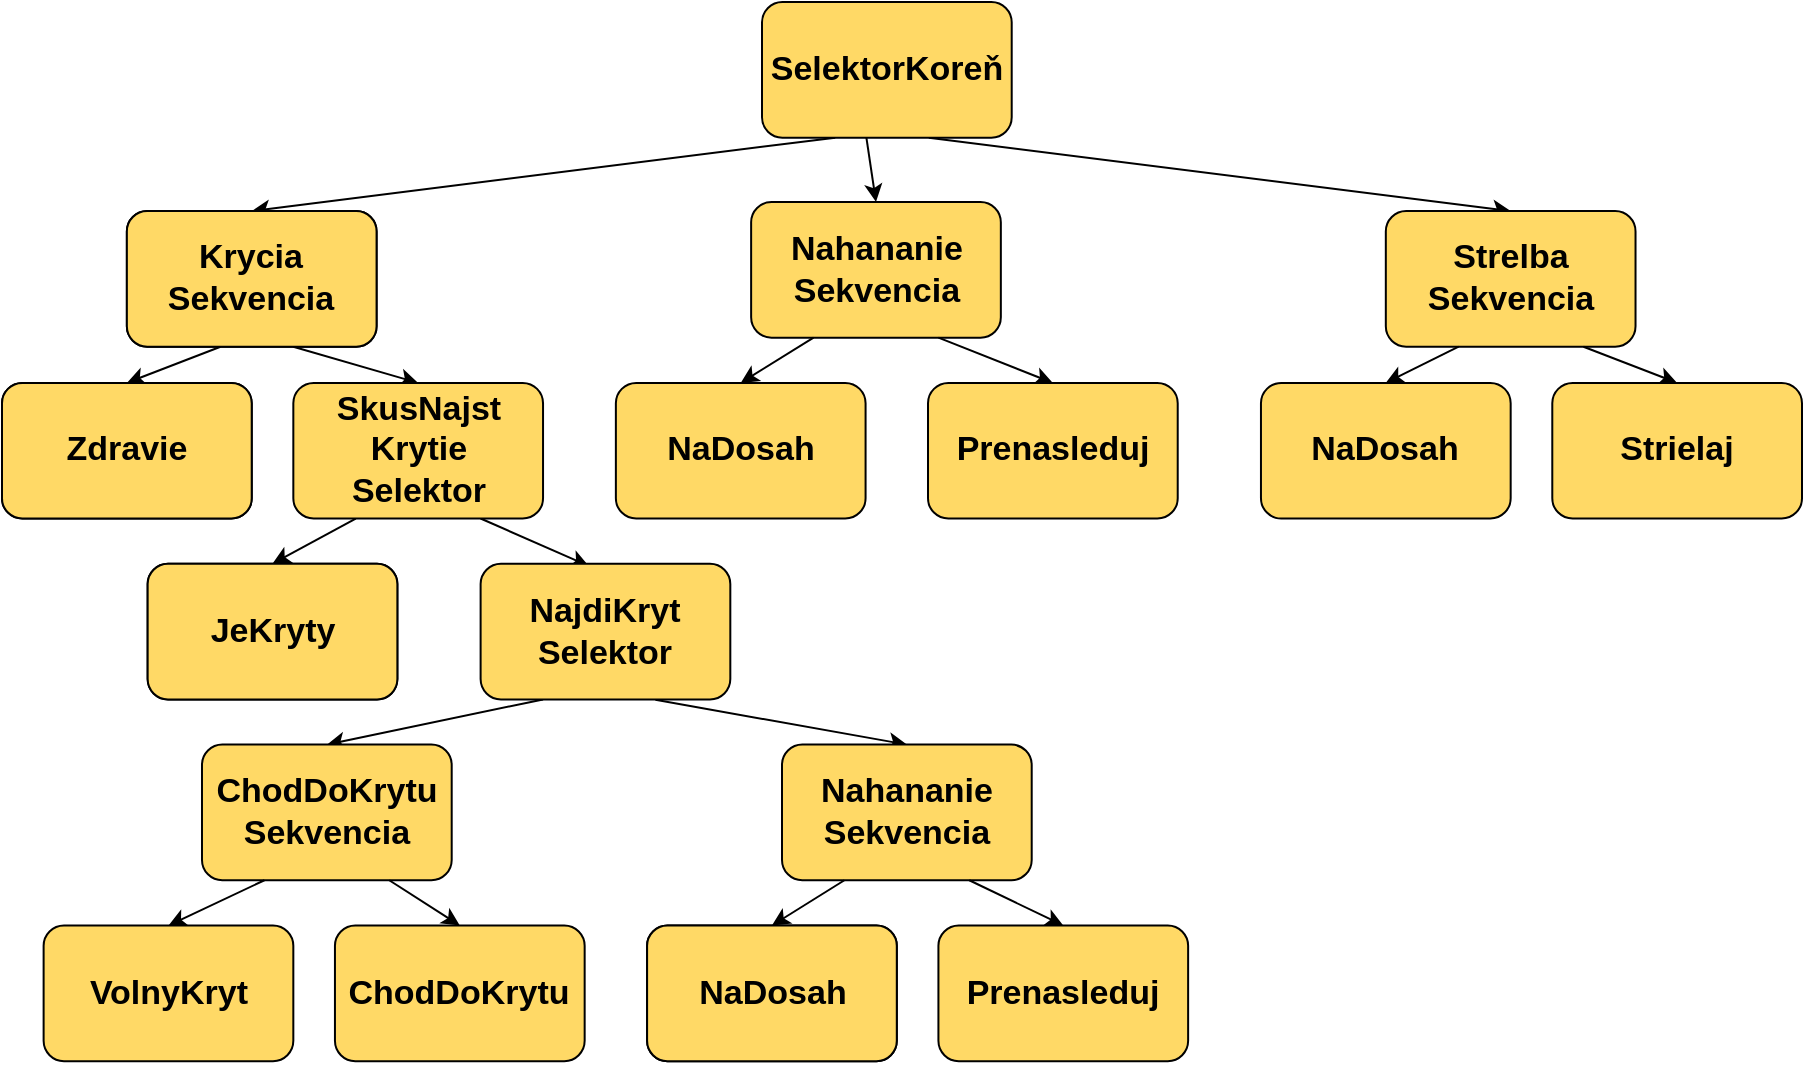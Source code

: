 <mxfile version="18.0.3" type="github">
  <diagram id="aNkTvLlGlRAXNMfGRCiO" name="Page-1">
    <mxGraphModel dx="1550" dy="867" grid="1" gridSize="10" guides="1" tooltips="1" connect="1" arrows="1" fold="1" page="1" pageScale="1" pageWidth="1169" pageHeight="827" math="0" shadow="0">
      <root>
        <mxCell id="0" />
        <mxCell id="1" parent="0" />
        <mxCell id="xhpi5mrGCT5Js5KXu3N3-2" value="" style="endArrow=classic;html=1;rounded=0;entryX=0.5;entryY=0;entryDx=0;entryDy=0;exitX=0.25;exitY=1;exitDx=0;exitDy=0;fontSize=17;fontStyle=1" parent="1" source="xhpi5mrGCT5Js5KXu3N3-22" target="K40myK_4YShfCYtrGLyM-16" edge="1">
          <mxGeometry width="50" height="50" relative="1" as="geometry">
            <mxPoint x="435.318" y="373.222" as="sourcePoint" />
            <mxPoint x="372.89" y="425.222" as="targetPoint" />
          </mxGeometry>
        </mxCell>
        <mxCell id="xhpi5mrGCT5Js5KXu3N3-5" value="" style="endArrow=classic;html=1;rounded=0;exitX=0.7;exitY=1.003;exitDx=0;exitDy=0;entryX=0.5;entryY=0;entryDx=0;entryDy=0;fontSize=17;fontStyle=1;exitPerimeter=0;" parent="1" source="xhpi5mrGCT5Js5KXu3N3-22" target="xhpi5mrGCT5Js5KXu3N3-6" edge="1">
          <mxGeometry width="50" height="50" relative="1" as="geometry">
            <mxPoint x="497.746" y="373.222" as="sourcePoint" />
            <mxPoint x="768.266" y="429.744" as="targetPoint" />
          </mxGeometry>
        </mxCell>
        <mxCell id="K40myK_4YShfCYtrGLyM-9" value="" style="endArrow=classic;html=1;rounded=0;entryX=0.5;entryY=0;entryDx=0;entryDy=0;exitX=0.25;exitY=1;exitDx=0;exitDy=0;fontSize=17;fontStyle=1" parent="1" edge="1" target="xhpi5mrGCT5Js5KXu3N3-18">
          <mxGeometry width="50" height="50" relative="1" as="geometry">
            <mxPoint x="586.59" y="87.826" as="sourcePoint" />
            <mxPoint x="274.451" y="144.348" as="targetPoint" />
          </mxGeometry>
        </mxCell>
        <mxCell id="K40myK_4YShfCYtrGLyM-10" value="" style="endArrow=classic;html=1;rounded=0;fontSize=17;fontStyle=1;entryX=0.5;entryY=0;entryDx=0;entryDy=0;" parent="1" target="xhpi5mrGCT5Js5KXu3N3-19" edge="1">
          <mxGeometry width="50" height="50" relative="1" as="geometry">
            <mxPoint x="279.249" y="192.353" as="sourcePoint" />
            <mxPoint x="227.225" y="248.874" as="targetPoint" />
          </mxGeometry>
        </mxCell>
        <mxCell id="K40myK_4YShfCYtrGLyM-11" value="IsHealthLow" style="rounded=1;whiteSpace=wrap;html=1;fontSize=17;fontStyle=1" parent="1" vertex="1">
          <mxGeometry x="170" y="210.44" width="124.855" height="67.826" as="geometry" />
        </mxCell>
        <mxCell id="K40myK_4YShfCYtrGLyM-12" value="" style="endArrow=classic;html=1;rounded=0;fontSize=17;fontStyle=1;entryX=0.5;entryY=0;entryDx=0;entryDy=0;" parent="1" target="xhpi5mrGCT5Js5KXu3N3-20" edge="1">
          <mxGeometry width="50" height="50" relative="1" as="geometry">
            <mxPoint x="315.665" y="192.353" as="sourcePoint" />
            <mxPoint x="367.688" y="248.874" as="targetPoint" />
          </mxGeometry>
        </mxCell>
        <mxCell id="K40myK_4YShfCYtrGLyM-14" value="" style="endArrow=classic;html=1;rounded=0;entryX=0.5;entryY=0;entryDx=0;entryDy=0;exitX=0.25;exitY=1;exitDx=0;exitDy=0;fontSize=17;fontStyle=1" parent="1" target="K40myK_4YShfCYtrGLyM-15" edge="1">
          <mxGeometry width="50" height="50" relative="1" as="geometry">
            <mxPoint x="346.879" y="278.266" as="sourcePoint" />
            <mxPoint x="294.855" y="334.787" as="targetPoint" />
          </mxGeometry>
        </mxCell>
        <mxCell id="K40myK_4YShfCYtrGLyM-15" value="IsCovered" style="rounded=1;whiteSpace=wrap;html=1;fontSize=17;fontStyle=1" parent="1" vertex="1">
          <mxGeometry x="242.832" y="300.874" width="124.855" height="67.826" as="geometry" />
        </mxCell>
        <mxCell id="K40myK_4YShfCYtrGLyM-16" value="ChodDoKrytu&lt;br style=&quot;font-size: 17px;&quot;&gt;Sekvencia" style="rounded=1;whiteSpace=wrap;html=1;fontSize=17;fontStyle=1;fillColor=#FFD966;" parent="1" vertex="1">
          <mxGeometry x="269.996" y="391.309" width="124.855" height="67.826" as="geometry" />
        </mxCell>
        <mxCell id="K40myK_4YShfCYtrGLyM-17" value="" style="endArrow=classic;html=1;rounded=0;exitX=0.75;exitY=1;exitDx=0;exitDy=0;entryX=0.433;entryY=0.017;entryDx=0;entryDy=0;fontSize=17;fontStyle=1;entryPerimeter=0;" parent="1" target="xhpi5mrGCT5Js5KXu3N3-22" edge="1">
          <mxGeometry width="50" height="50" relative="1" as="geometry">
            <mxPoint x="409.306" y="278.266" as="sourcePoint" />
            <mxPoint x="466.532" y="305.396" as="targetPoint" />
          </mxGeometry>
        </mxCell>
        <mxCell id="K40myK_4YShfCYtrGLyM-18" value="" style="endArrow=classic;html=1;rounded=0;entryX=0.5;entryY=0;entryDx=0;entryDy=0;exitX=0.25;exitY=1;exitDx=0;exitDy=0;fontSize=17;fontStyle=1" parent="1" target="K40myK_4YShfCYtrGLyM-19" edge="1" source="K40myK_4YShfCYtrGLyM-16">
          <mxGeometry width="50" height="50" relative="1" as="geometry">
            <mxPoint x="310.462" y="459.135" as="sourcePoint" />
            <mxPoint x="253.237" y="515.657" as="targetPoint" />
          </mxGeometry>
        </mxCell>
        <mxCell id="K40myK_4YShfCYtrGLyM-19" value="VolnyKryt" style="rounded=1;whiteSpace=wrap;html=1;fontSize=17;fontStyle=1;fillColor=#FFD966;" parent="1" vertex="1">
          <mxGeometry x="190.809" y="481.744" width="124.855" height="67.826" as="geometry" />
        </mxCell>
        <mxCell id="K40myK_4YShfCYtrGLyM-20" value="ChodDoKrytu" style="rounded=1;whiteSpace=wrap;html=1;fontSize=17;fontStyle=1;fillColor=#FFD966;" parent="1" vertex="1">
          <mxGeometry x="336.474" y="481.744" width="124.855" height="67.826" as="geometry" />
        </mxCell>
        <mxCell id="K40myK_4YShfCYtrGLyM-21" value="" style="endArrow=classic;html=1;rounded=0;entryX=0.5;entryY=0;entryDx=0;entryDy=0;exitX=0.75;exitY=1;exitDx=0;exitDy=0;fontSize=17;fontStyle=1" parent="1" source="K40myK_4YShfCYtrGLyM-16" target="K40myK_4YShfCYtrGLyM-20" edge="1">
          <mxGeometry width="50" height="50" relative="1" as="geometry">
            <mxPoint x="346.879" y="459.135" as="sourcePoint" />
            <mxPoint x="289.653" y="515.657" as="targetPoint" />
          </mxGeometry>
        </mxCell>
        <mxCell id="K40myK_4YShfCYtrGLyM-22" value="" style="endArrow=classic;html=1;rounded=0;exitX=0.5;exitY=1;exitDx=0;exitDy=0;entryX=0.5;entryY=0;entryDx=0;entryDy=0;fontSize=17;fontStyle=1" parent="1" target="k9KmUfYsGlUjubeCrhGL-1" edge="1">
          <mxGeometry width="50" height="50" relative="1" as="geometry">
            <mxPoint x="602.197" y="87.826" as="sourcePoint" />
            <mxPoint x="612.601" y="144.348" as="targetPoint" />
          </mxGeometry>
        </mxCell>
        <mxCell id="K40myK_4YShfCYtrGLyM-30" value="" style="endArrow=classic;html=1;rounded=0;exitX=0.75;exitY=1;exitDx=0;exitDy=0;entryX=0.5;entryY=0;entryDx=0;entryDy=0;fontSize=17;fontStyle=1" parent="1" target="K40myK_4YShfCYtrGLyM-31" edge="1">
          <mxGeometry width="50" height="50" relative="1" as="geometry">
            <mxPoint x="633.41" y="87.826" as="sourcePoint" />
            <mxPoint x="784.277" y="144.348" as="targetPoint" />
          </mxGeometry>
        </mxCell>
        <mxCell id="K40myK_4YShfCYtrGLyM-31" value="Strelba&lt;br style=&quot;font-size: 17px;&quot;&gt;Sekvencia" style="rounded=1;whiteSpace=wrap;html=1;fontSize=17;fontStyle=1;fillColor=#FFD966;" parent="1" vertex="1">
          <mxGeometry x="861.908" y="124.527" width="124.855" height="67.826" as="geometry" />
        </mxCell>
        <mxCell id="K40myK_4YShfCYtrGLyM-34" value="MainCover&lt;br style=&quot;font-size: 17px;&quot;&gt;Sequence" style="rounded=1;whiteSpace=wrap;html=1;fontSize=17;fontStyle=1" parent="1" vertex="1">
          <mxGeometry x="232.428" y="124.527" width="124.855" height="67.826" as="geometry" />
        </mxCell>
        <mxCell id="xhpi5mrGCT5Js5KXu3N3-6" value="Nahananie&lt;br style=&quot;font-size: 17px;&quot;&gt;Sekvencia" style="rounded=1;whiteSpace=wrap;html=1;fontSize=17;fontStyle=1;fillColor=#FFD966;" parent="1" vertex="1">
          <mxGeometry x="559.999" y="391.309" width="124.855" height="67.826" as="geometry" />
        </mxCell>
        <mxCell id="xhpi5mrGCT5Js5KXu3N3-7" value="" style="endArrow=classic;html=1;rounded=0;exitX=0.25;exitY=1;exitDx=0;exitDy=0;entryX=0.5;entryY=0;entryDx=0;entryDy=0;fontSize=17;fontStyle=1" parent="1" source="xhpi5mrGCT5Js5KXu3N3-6" target="xhpi5mrGCT5Js5KXu3N3-8" edge="1">
          <mxGeometry width="50" height="50" relative="1" as="geometry">
            <mxPoint x="622.601" y="463.657" as="sourcePoint" />
            <mxPoint x="570.578" y="520.179" as="targetPoint" />
          </mxGeometry>
        </mxCell>
        <mxCell id="xhpi5mrGCT5Js5KXu3N3-8" value="NaDosah" style="rounded=1;whiteSpace=wrap;html=1;fontSize=17;fontStyle=1;fillColor=#FFD966;" parent="1" vertex="1">
          <mxGeometry x="492.543" y="481.744" width="124.855" height="67.826" as="geometry" />
        </mxCell>
        <mxCell id="xhpi5mrGCT5Js5KXu3N3-9" value="" style="endArrow=classic;html=1;rounded=0;exitX=0.75;exitY=1;exitDx=0;exitDy=0;entryX=0.5;entryY=0;entryDx=0;entryDy=0;fontSize=17;fontStyle=1" parent="1" source="xhpi5mrGCT5Js5KXu3N3-6" target="xhpi5mrGCT5Js5KXu3N3-10" edge="1">
          <mxGeometry width="50" height="50" relative="1" as="geometry">
            <mxPoint x="747.457" y="463.657" as="sourcePoint" />
            <mxPoint x="716.243" y="520.179" as="targetPoint" />
          </mxGeometry>
        </mxCell>
        <mxCell id="xhpi5mrGCT5Js5KXu3N3-10" value="Prenasleduj" style="rounded=1;whiteSpace=wrap;html=1;fontSize=17;fontStyle=1;fillColor=#FFD966;" parent="1" vertex="1">
          <mxGeometry x="638.208" y="481.744" width="124.855" height="67.826" as="geometry" />
        </mxCell>
        <mxCell id="xhpi5mrGCT5Js5KXu3N3-11" value="" style="endArrow=classic;html=1;rounded=0;exitX=0.25;exitY=1;exitDx=0;exitDy=0;fontSize=17;fontStyle=1;entryX=0.5;entryY=0;entryDx=0;entryDy=0;" parent="1" target="xhpi5mrGCT5Js5KXu3N3-12" edge="1">
          <mxGeometry width="50" height="50" relative="1" as="geometry">
            <mxPoint x="898.324" y="192.353" as="sourcePoint" />
            <mxPoint x="861.908" y="248.874" as="targetPoint" />
          </mxGeometry>
        </mxCell>
        <mxCell id="xhpi5mrGCT5Js5KXu3N3-12" value="NaDosah" style="rounded=1;whiteSpace=wrap;html=1;fontSize=17;fontStyle=1;fillColor=#FFD966;" parent="1" vertex="1">
          <mxGeometry x="799.48" y="210.44" width="124.855" height="67.826" as="geometry" />
        </mxCell>
        <mxCell id="xhpi5mrGCT5Js5KXu3N3-13" value="" style="endArrow=classic;html=1;rounded=0;exitX=0.75;exitY=1;exitDx=0;exitDy=0;fontSize=17;fontStyle=1;entryX=0.5;entryY=0;entryDx=0;entryDy=0;" parent="1" target="xhpi5mrGCT5Js5KXu3N3-14" edge="1">
          <mxGeometry width="50" height="50" relative="1" as="geometry">
            <mxPoint x="960.751" y="192.353" as="sourcePoint" />
            <mxPoint x="1007.572" y="248.874" as="targetPoint" />
          </mxGeometry>
        </mxCell>
        <mxCell id="xhpi5mrGCT5Js5KXu3N3-14" value="Strielaj" style="rounded=1;whiteSpace=wrap;html=1;fontSize=17;fontStyle=1;fillColor=#FFD966;" parent="1" vertex="1">
          <mxGeometry x="945.145" y="210.44" width="124.855" height="67.826" as="geometry" />
        </mxCell>
        <mxCell id="xhpi5mrGCT5Js5KXu3N3-17" value="SelektorKoreň" style="rounded=1;whiteSpace=wrap;html=1;fontSize=17;fontStyle=1;fillColor=#FFD966;" parent="1" vertex="1">
          <mxGeometry x="549.999" y="20.0" width="124.855" height="67.826" as="geometry" />
        </mxCell>
        <mxCell id="xhpi5mrGCT5Js5KXu3N3-18" value="Krycia&lt;br style=&quot;font-size: 17px;&quot;&gt;Sekvencia" style="rounded=1;whiteSpace=wrap;html=1;fontSize=17;fontStyle=1;fillColor=#FFD966;" parent="1" vertex="1">
          <mxGeometry x="232.428" y="124.527" width="124.855" height="67.826" as="geometry" />
        </mxCell>
        <mxCell id="xhpi5mrGCT5Js5KXu3N3-19" value="Zdravie" style="rounded=1;whiteSpace=wrap;html=1;fontSize=17;fontStyle=1;fillColor=#FFD966;" parent="1" vertex="1">
          <mxGeometry x="170" y="210.44" width="124.855" height="67.826" as="geometry" />
        </mxCell>
        <mxCell id="xhpi5mrGCT5Js5KXu3N3-20" value="SkusNajst&lt;br style=&quot;font-size: 17px;&quot;&gt;Krytie&lt;br style=&quot;font-size: 17px;&quot;&gt;Selektor" style="rounded=1;whiteSpace=wrap;html=1;fontSize=17;fontStyle=1;fillColor=#FFD966;" parent="1" vertex="1">
          <mxGeometry x="315.665" y="210.44" width="124.855" height="67.826" as="geometry" />
        </mxCell>
        <mxCell id="xhpi5mrGCT5Js5KXu3N3-21" value="JeKryty" style="rounded=1;whiteSpace=wrap;html=1;fontSize=17;fontStyle=1;fillColor=#FFD966;" parent="1" vertex="1">
          <mxGeometry x="242.832" y="300.874" width="124.855" height="67.826" as="geometry" />
        </mxCell>
        <mxCell id="xhpi5mrGCT5Js5KXu3N3-22" value="NajdiKryt&lt;br style=&quot;font-size: 17px;&quot;&gt;Selektor" style="rounded=1;whiteSpace=wrap;html=1;fontSize=17;fontStyle=1;fillColor=#FFD966;" parent="1" vertex="1">
          <mxGeometry x="409.306" y="300.874" width="124.855" height="67.826" as="geometry" />
        </mxCell>
        <mxCell id="k9KmUfYsGlUjubeCrhGL-1" value="Nahananie&lt;br style=&quot;font-size: 17px;&quot;&gt;Sekvencia" style="rounded=1;whiteSpace=wrap;html=1;fontSize=17;fontStyle=1;fillColor=#FFD966;" parent="1" vertex="1">
          <mxGeometry x="544.566" y="120.005" width="124.855" height="67.826" as="geometry" />
        </mxCell>
        <mxCell id="k9KmUfYsGlUjubeCrhGL-2" value="" style="endArrow=classic;html=1;rounded=0;exitX=0.25;exitY=1;exitDx=0;exitDy=0;entryX=0.5;entryY=0;entryDx=0;entryDy=0;fontSize=17;fontStyle=1" parent="1" source="k9KmUfYsGlUjubeCrhGL-1" target="k9KmUfYsGlUjubeCrhGL-3" edge="1">
          <mxGeometry width="50" height="50" relative="1" as="geometry">
            <mxPoint x="617.399" y="192.353" as="sourcePoint" />
            <mxPoint x="565.376" y="248.874" as="targetPoint" />
          </mxGeometry>
        </mxCell>
        <mxCell id="k9KmUfYsGlUjubeCrhGL-3" value="NaDosah" style="rounded=1;whiteSpace=wrap;html=1;fontSize=17;fontStyle=1;fillColor=#FFD966;" parent="1" vertex="1">
          <mxGeometry x="476.936" y="210.44" width="124.855" height="67.826" as="geometry" />
        </mxCell>
        <mxCell id="k9KmUfYsGlUjubeCrhGL-4" value="" style="endArrow=classic;html=1;rounded=0;exitX=0.75;exitY=1;exitDx=0;exitDy=0;entryX=0.5;entryY=0;entryDx=0;entryDy=0;fontSize=17;fontStyle=1" parent="1" source="k9KmUfYsGlUjubeCrhGL-1" target="k9KmUfYsGlUjubeCrhGL-5" edge="1">
          <mxGeometry width="50" height="50" relative="1" as="geometry">
            <mxPoint x="742.254" y="192.353" as="sourcePoint" />
            <mxPoint x="711.04" y="248.874" as="targetPoint" />
          </mxGeometry>
        </mxCell>
        <mxCell id="k9KmUfYsGlUjubeCrhGL-5" value="Prenasleduj" style="rounded=1;whiteSpace=wrap;html=1;fontSize=17;fontStyle=1;fillColor=#FFD966;" parent="1" vertex="1">
          <mxGeometry x="633.006" y="210.44" width="124.855" height="67.826" as="geometry" />
        </mxCell>
        <mxCell id="ezsD9pAWtwarLcvP3t45-1" value="NaDosah" style="rounded=1;whiteSpace=wrap;html=1;fontSize=17;fontStyle=1;fillColor=#FFD966;" vertex="1" parent="1">
          <mxGeometry x="492.543" y="481.744" width="124.855" height="67.826" as="geometry" />
        </mxCell>
      </root>
    </mxGraphModel>
  </diagram>
</mxfile>
